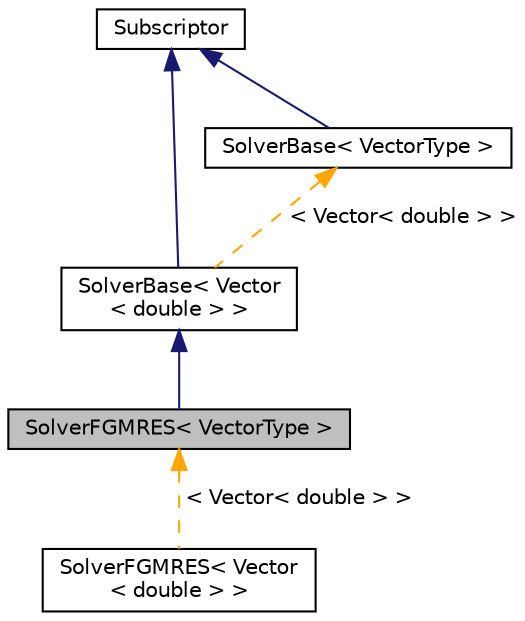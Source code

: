 digraph "SolverFGMRES&lt; VectorType &gt;"
{
 // LATEX_PDF_SIZE
  edge [fontname="Helvetica",fontsize="10",labelfontname="Helvetica",labelfontsize="10"];
  node [fontname="Helvetica",fontsize="10",shape=record];
  Node1 [label="SolverFGMRES\< VectorType \>",height=0.2,width=0.4,color="black", fillcolor="grey75", style="filled", fontcolor="black",tooltip=" "];
  Node2 -> Node1 [dir="back",color="midnightblue",fontsize="10",style="solid",fontname="Helvetica"];
  Node2 [label="SolverBase\< Vector\l\< double \> \>",height=0.2,width=0.4,color="black", fillcolor="white", style="filled",URL="$classSolverBase.html",tooltip=" "];
  Node3 -> Node2 [dir="back",color="midnightblue",fontsize="10",style="solid",fontname="Helvetica"];
  Node3 [label="Subscriptor",height=0.2,width=0.4,color="black", fillcolor="white", style="filled",URL="$classSubscriptor.html",tooltip=" "];
  Node4 -> Node2 [dir="back",color="orange",fontsize="10",style="dashed",label=" \< Vector\< double \> \>" ,fontname="Helvetica"];
  Node4 [label="SolverBase\< VectorType \>",height=0.2,width=0.4,color="black", fillcolor="white", style="filled",URL="$classSolverBase.html",tooltip=" "];
  Node3 -> Node4 [dir="back",color="midnightblue",fontsize="10",style="solid",fontname="Helvetica"];
  Node1 -> Node5 [dir="back",color="orange",fontsize="10",style="dashed",label=" \< Vector\< double \> \>" ,fontname="Helvetica"];
  Node5 [label="SolverFGMRES\< Vector\l\< double \> \>",height=0.2,width=0.4,color="black", fillcolor="white", style="filled",URL="$classSolverFGMRES.html",tooltip=" "];
}
